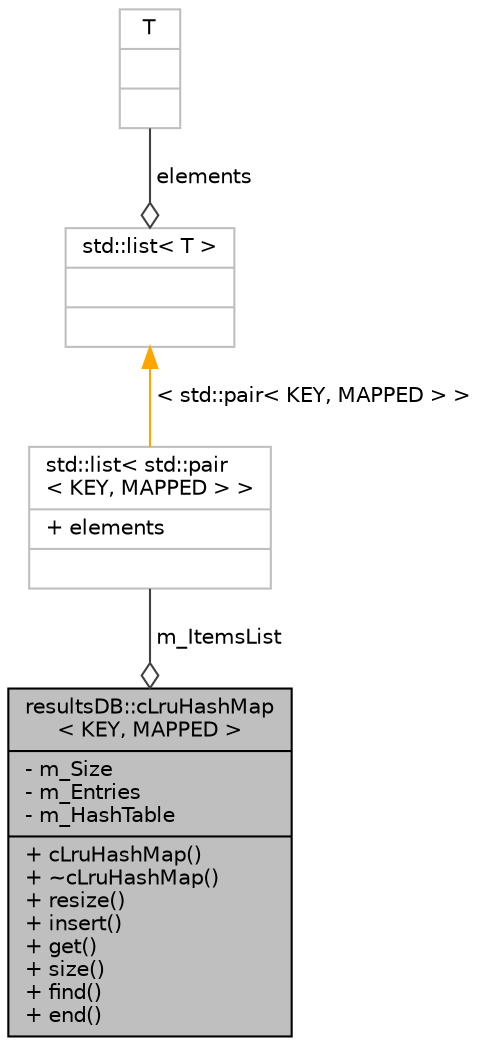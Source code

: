 digraph G
{
  edge [fontname="Helvetica",fontsize="10",labelfontname="Helvetica",labelfontsize="10"];
  node [fontname="Helvetica",fontsize="10",shape=record];
  Node1 [label="{resultsDB::cLruHashMap\l\< KEY, MAPPED \>\n|- m_Size\l- m_Entries\l- m_HashTable\l|+ cLruHashMap()\l+ ~cLruHashMap()\l+ resize()\l+ insert()\l+ get()\l+ size()\l+ find()\l+ end()\l}",height=0.2,width=0.4,color="black", fillcolor="grey75", style="filled" fontcolor="black"];
  Node2 -> Node1 [color="grey25",fontsize="10",style="solid",label=" m_ItemsList" ,arrowhead="odiamond",fontname="Helvetica"];
  Node2 [label="{std::list\< std::pair\l\< KEY, MAPPED \> \>\n|+ elements\l|}",height=0.2,width=0.4,color="grey75", fillcolor="white", style="filled"];
  Node3 -> Node2 [dir="back",color="orange",fontsize="10",style="solid",label=" \< std::pair\< KEY, MAPPED \> \>" ,fontname="Helvetica"];
  Node3 [label="{std::list\< T \>\n||}",height=0.2,width=0.4,color="grey75", fillcolor="white", style="filled",tooltip="STL class."];
  Node4 -> Node3 [color="grey25",fontsize="10",style="solid",label=" elements" ,arrowhead="odiamond",fontname="Helvetica"];
  Node4 [label="{T\n||}",height=0.2,width=0.4,color="grey75", fillcolor="white", style="filled"];
}
